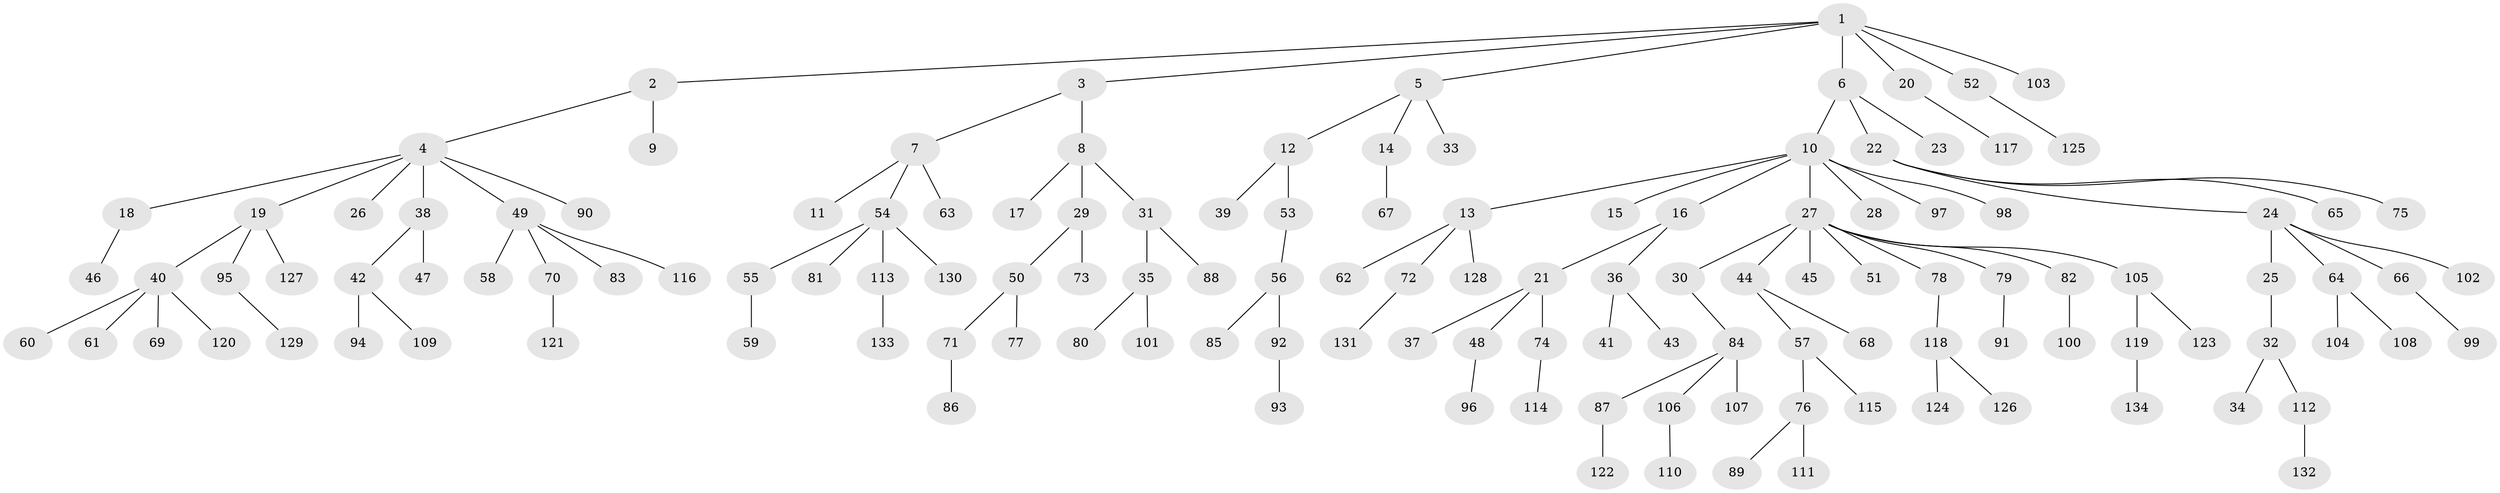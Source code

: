 // coarse degree distribution, {3: 0.11940298507462686, 2: 0.29850746268656714, 1: 0.47761194029850745, 5: 0.029850746268656716, 4: 0.04477611940298507, 7: 0.029850746268656716}
// Generated by graph-tools (version 1.1) at 2025/37/03/04/25 23:37:16]
// undirected, 134 vertices, 133 edges
graph export_dot {
  node [color=gray90,style=filled];
  1;
  2;
  3;
  4;
  5;
  6;
  7;
  8;
  9;
  10;
  11;
  12;
  13;
  14;
  15;
  16;
  17;
  18;
  19;
  20;
  21;
  22;
  23;
  24;
  25;
  26;
  27;
  28;
  29;
  30;
  31;
  32;
  33;
  34;
  35;
  36;
  37;
  38;
  39;
  40;
  41;
  42;
  43;
  44;
  45;
  46;
  47;
  48;
  49;
  50;
  51;
  52;
  53;
  54;
  55;
  56;
  57;
  58;
  59;
  60;
  61;
  62;
  63;
  64;
  65;
  66;
  67;
  68;
  69;
  70;
  71;
  72;
  73;
  74;
  75;
  76;
  77;
  78;
  79;
  80;
  81;
  82;
  83;
  84;
  85;
  86;
  87;
  88;
  89;
  90;
  91;
  92;
  93;
  94;
  95;
  96;
  97;
  98;
  99;
  100;
  101;
  102;
  103;
  104;
  105;
  106;
  107;
  108;
  109;
  110;
  111;
  112;
  113;
  114;
  115;
  116;
  117;
  118;
  119;
  120;
  121;
  122;
  123;
  124;
  125;
  126;
  127;
  128;
  129;
  130;
  131;
  132;
  133;
  134;
  1 -- 2;
  1 -- 3;
  1 -- 5;
  1 -- 6;
  1 -- 20;
  1 -- 52;
  1 -- 103;
  2 -- 4;
  2 -- 9;
  3 -- 7;
  3 -- 8;
  4 -- 18;
  4 -- 19;
  4 -- 26;
  4 -- 38;
  4 -- 49;
  4 -- 90;
  5 -- 12;
  5 -- 14;
  5 -- 33;
  6 -- 10;
  6 -- 22;
  6 -- 23;
  7 -- 11;
  7 -- 54;
  7 -- 63;
  8 -- 17;
  8 -- 29;
  8 -- 31;
  10 -- 13;
  10 -- 15;
  10 -- 16;
  10 -- 27;
  10 -- 28;
  10 -- 97;
  10 -- 98;
  12 -- 39;
  12 -- 53;
  13 -- 62;
  13 -- 72;
  13 -- 128;
  14 -- 67;
  16 -- 21;
  16 -- 36;
  18 -- 46;
  19 -- 40;
  19 -- 95;
  19 -- 127;
  20 -- 117;
  21 -- 37;
  21 -- 48;
  21 -- 74;
  22 -- 24;
  22 -- 65;
  22 -- 75;
  24 -- 25;
  24 -- 64;
  24 -- 66;
  24 -- 102;
  25 -- 32;
  27 -- 30;
  27 -- 44;
  27 -- 45;
  27 -- 51;
  27 -- 78;
  27 -- 79;
  27 -- 82;
  27 -- 105;
  29 -- 50;
  29 -- 73;
  30 -- 84;
  31 -- 35;
  31 -- 88;
  32 -- 34;
  32 -- 112;
  35 -- 80;
  35 -- 101;
  36 -- 41;
  36 -- 43;
  38 -- 42;
  38 -- 47;
  40 -- 60;
  40 -- 61;
  40 -- 69;
  40 -- 120;
  42 -- 94;
  42 -- 109;
  44 -- 57;
  44 -- 68;
  48 -- 96;
  49 -- 58;
  49 -- 70;
  49 -- 83;
  49 -- 116;
  50 -- 71;
  50 -- 77;
  52 -- 125;
  53 -- 56;
  54 -- 55;
  54 -- 81;
  54 -- 113;
  54 -- 130;
  55 -- 59;
  56 -- 85;
  56 -- 92;
  57 -- 76;
  57 -- 115;
  64 -- 104;
  64 -- 108;
  66 -- 99;
  70 -- 121;
  71 -- 86;
  72 -- 131;
  74 -- 114;
  76 -- 89;
  76 -- 111;
  78 -- 118;
  79 -- 91;
  82 -- 100;
  84 -- 87;
  84 -- 106;
  84 -- 107;
  87 -- 122;
  92 -- 93;
  95 -- 129;
  105 -- 119;
  105 -- 123;
  106 -- 110;
  112 -- 132;
  113 -- 133;
  118 -- 124;
  118 -- 126;
  119 -- 134;
}
